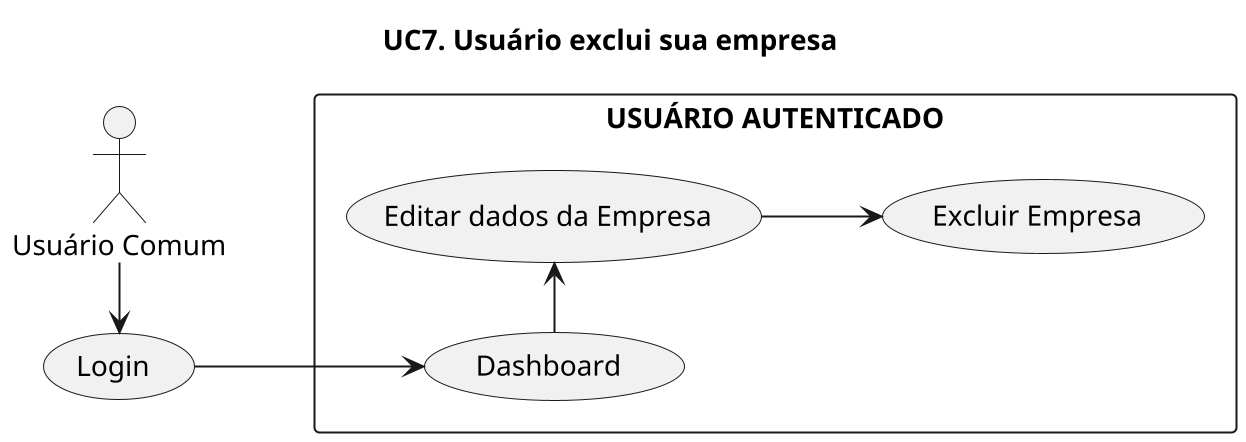 @startuml
left to right direction
title "UC7. Usuário exclui sua empresa"
scale 2

User as "Usuário Comum"

rectangle "USUÁRIO AUTENTICADO" {
    (Editar dados da Empresa) as editar
    (Excluir Empresa) as excluir
    (Dashboard) as dashboard
}

(Login) as Login

User -r--> Login

Login --> dashboard
dashboard -r--> editar
editar --> excluir
@enduml